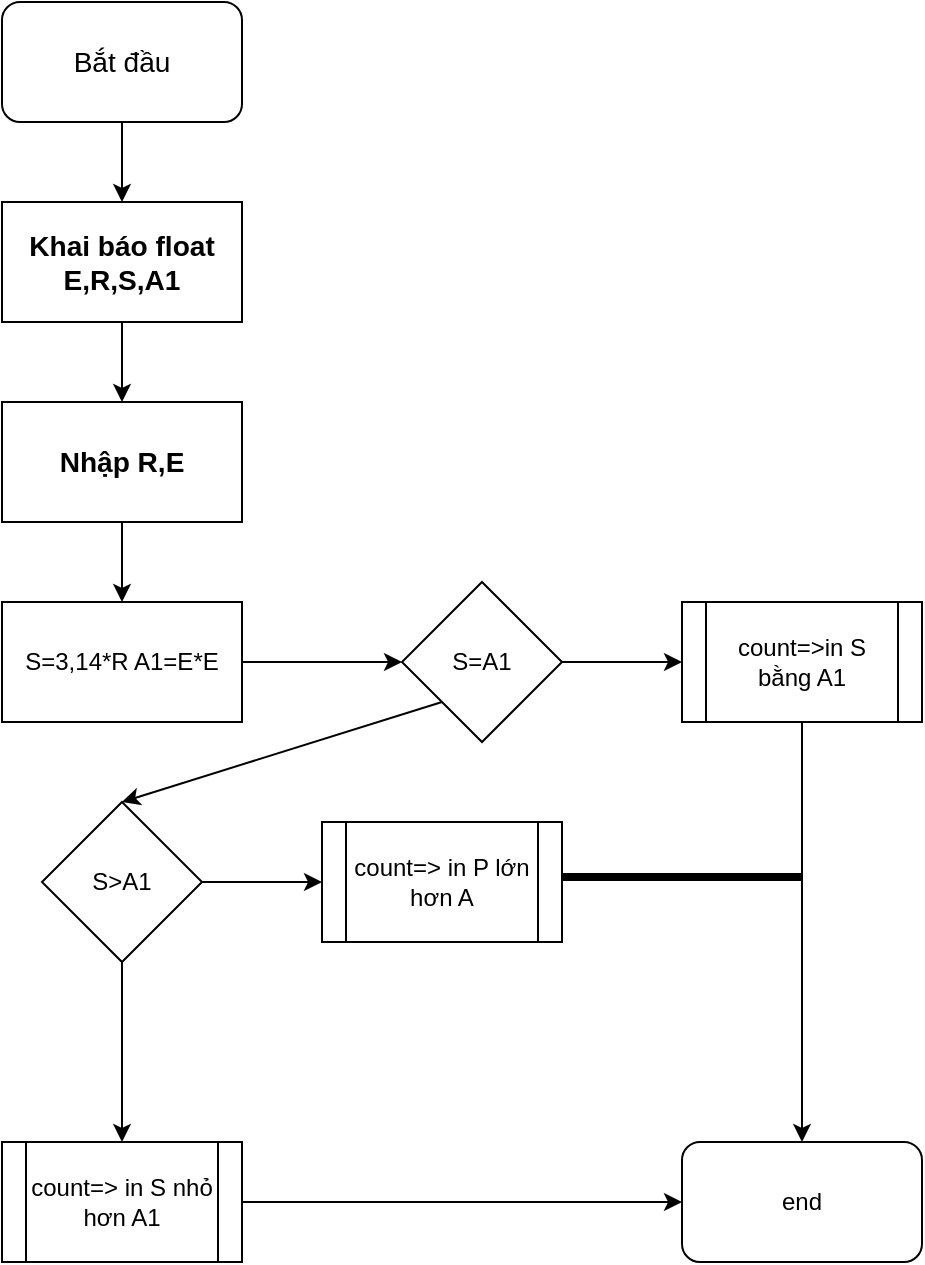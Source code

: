 <mxfile>
    <diagram id="-eEuikTRIHbgTEuBT0R2" name="Page-1">
        <mxGraphModel dx="1130" dy="792" grid="1" gridSize="10" guides="1" tooltips="1" connect="1" arrows="1" fold="1" page="1" pageScale="1" pageWidth="850" pageHeight="1100" math="0" shadow="0">
            <root>
                <mxCell id="0"/>
                <mxCell id="1" parent="0"/>
                <mxCell id="7" value="" style="edgeStyle=none;html=1;" edge="1" parent="1" target="5">
                    <mxGeometry relative="1" as="geometry">
                        <mxPoint x="180" y="80" as="sourcePoint"/>
                    </mxGeometry>
                </mxCell>
                <mxCell id="13" value="" style="edgeStyle=none;html=1;" edge="1" parent="1" source="4" target="11">
                    <mxGeometry relative="1" as="geometry"/>
                </mxCell>
                <mxCell id="4" value="S=3,14*R A1=E*E" style="rounded=0;whiteSpace=wrap;html=1;" vertex="1" parent="1">
                    <mxGeometry x="120" y="320" width="120" height="60" as="geometry"/>
                </mxCell>
                <mxCell id="8" value="" style="edgeStyle=none;html=1;" edge="1" parent="1" source="5" target="6">
                    <mxGeometry relative="1" as="geometry"/>
                </mxCell>
                <mxCell id="5" value="&lt;h3&gt;Khai báo float E,R,S,A1&lt;/h3&gt;" style="rounded=0;whiteSpace=wrap;html=1;" vertex="1" parent="1">
                    <mxGeometry x="120" y="120" width="120" height="60" as="geometry"/>
                </mxCell>
                <mxCell id="9" value="" style="edgeStyle=none;html=1;" edge="1" parent="1" source="6" target="4">
                    <mxGeometry relative="1" as="geometry"/>
                </mxCell>
                <mxCell id="6" value="&lt;h3&gt;Nhập R,E&lt;/h3&gt;" style="rounded=0;whiteSpace=wrap;html=1;" vertex="1" parent="1">
                    <mxGeometry x="120" y="220" width="120" height="60" as="geometry"/>
                </mxCell>
                <mxCell id="10" value="&lt;h3&gt;&lt;span style=&quot;font-weight: 400;&quot;&gt;Bắt đầu&lt;/span&gt;&lt;/h3&gt;" style="rounded=1;whiteSpace=wrap;html=1;" vertex="1" parent="1">
                    <mxGeometry x="120" y="20" width="120" height="60" as="geometry"/>
                </mxCell>
                <mxCell id="14" value="" style="edgeStyle=none;html=1;" edge="1" parent="1" source="11" target="12">
                    <mxGeometry relative="1" as="geometry"/>
                </mxCell>
                <mxCell id="15" style="edgeStyle=none;html=1;exitX=0;exitY=1;exitDx=0;exitDy=0;entryX=0.5;entryY=0;entryDx=0;entryDy=0;" edge="1" parent="1" source="11" target="16">
                    <mxGeometry relative="1" as="geometry">
                        <mxPoint x="180" y="440" as="targetPoint"/>
                    </mxGeometry>
                </mxCell>
                <mxCell id="11" value="S=A1" style="rhombus;whiteSpace=wrap;html=1;" vertex="1" parent="1">
                    <mxGeometry x="320" y="310" width="80" height="80" as="geometry"/>
                </mxCell>
                <mxCell id="26" value="" style="edgeStyle=none;html=1;entryX=0.5;entryY=0;entryDx=0;entryDy=0;" edge="1" parent="1" source="12" target="21">
                    <mxGeometry relative="1" as="geometry">
                        <mxPoint x="520" y="460" as="targetPoint"/>
                    </mxGeometry>
                </mxCell>
                <mxCell id="12" value="count=&amp;gt;in S bằng A1" style="shape=process;whiteSpace=wrap;html=1;backgroundOutline=1;" vertex="1" parent="1">
                    <mxGeometry x="460" y="320" width="120" height="60" as="geometry"/>
                </mxCell>
                <mxCell id="18" value="" style="edgeStyle=none;html=1;" edge="1" parent="1" source="16" target="17">
                    <mxGeometry relative="1" as="geometry"/>
                </mxCell>
                <mxCell id="20" value="" style="edgeStyle=none;html=1;" edge="1" parent="1" source="16" target="19">
                    <mxGeometry relative="1" as="geometry"/>
                </mxCell>
                <mxCell id="16" value="S&amp;gt;A1" style="rhombus;whiteSpace=wrap;html=1;" vertex="1" parent="1">
                    <mxGeometry x="140" y="420" width="80" height="80" as="geometry"/>
                </mxCell>
                <mxCell id="17" value="count=&amp;gt; in P lớn hơn A" style="shape=process;whiteSpace=wrap;html=1;backgroundOutline=1;" vertex="1" parent="1">
                    <mxGeometry x="280" y="430" width="120" height="60" as="geometry"/>
                </mxCell>
                <mxCell id="22" value="" style="edgeStyle=none;html=1;" edge="1" parent="1" source="19" target="21">
                    <mxGeometry relative="1" as="geometry"/>
                </mxCell>
                <mxCell id="19" value="count=&amp;gt; in S nhỏ hơn A1" style="shape=process;whiteSpace=wrap;html=1;backgroundOutline=1;" vertex="1" parent="1">
                    <mxGeometry x="120" y="590" width="120" height="60" as="geometry"/>
                </mxCell>
                <mxCell id="21" value="end" style="rounded=1;whiteSpace=wrap;html=1;" vertex="1" parent="1">
                    <mxGeometry x="460" y="590" width="120" height="60" as="geometry"/>
                </mxCell>
                <mxCell id="30" value="" style="line;strokeWidth=4;html=1;perimeter=backbonePerimeter;points=[];outlineConnect=0;" vertex="1" parent="1">
                    <mxGeometry x="400" y="455" width="120" height="5" as="geometry"/>
                </mxCell>
            </root>
        </mxGraphModel>
    </diagram>
</mxfile>